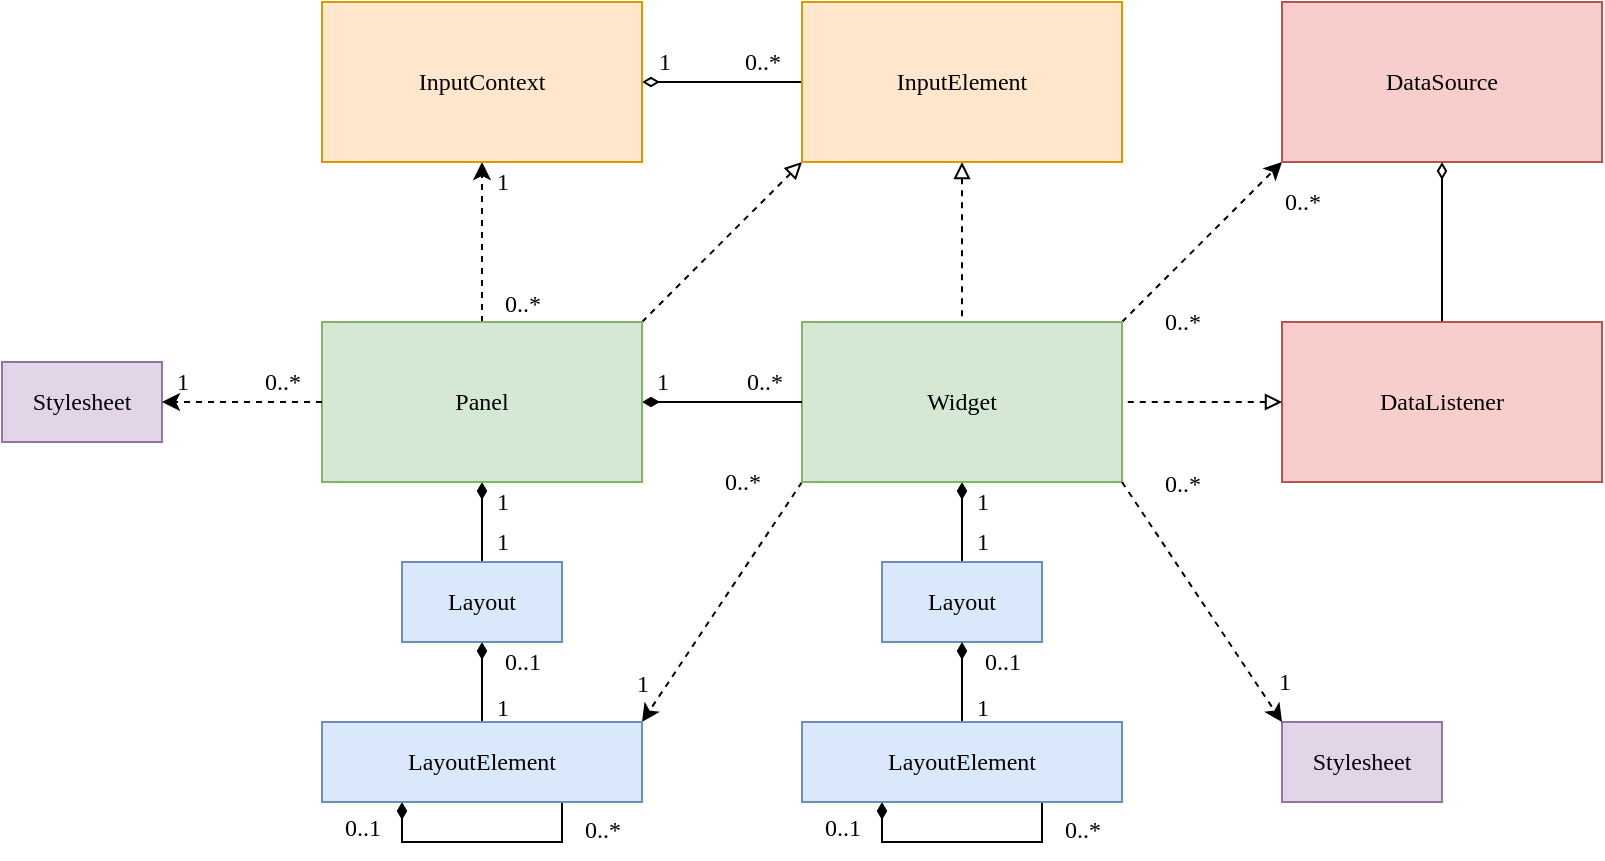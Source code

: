 <mxfile>
    <diagram id="cD52tqRjU22jmfu8s6Lm" name="Page-1">
        <mxGraphModel dx="1840" dy="1625" grid="1" gridSize="10" guides="1" tooltips="1" connect="1" arrows="1" fold="1" page="1" pageScale="1" pageWidth="850" pageHeight="1100" math="0" shadow="0">
            <root>
                <mxCell id="0"/>
                <mxCell id="1" parent="0"/>
                <mxCell id="203" style="edgeStyle=none;rounded=0;html=1;exitX=0.5;exitY=1;exitDx=0;exitDy=0;entryX=0.5;entryY=0;entryDx=0;entryDy=0;startArrow=diamondThin;startFill=1;endArrow=none;endFill=0;" parent="1" source="194" target="197" edge="1">
                    <mxGeometry relative="1" as="geometry"/>
                </mxCell>
                <mxCell id="219" value="1" style="edgeLabel;html=1;align=center;verticalAlign=middle;resizable=0;points=[];fontSize=12;fontFamily=Lucida Console;" parent="203" vertex="1" connectable="0">
                    <mxGeometry x="0.233" relative="1" as="geometry">
                        <mxPoint x="10" y="-15" as="offset"/>
                    </mxGeometry>
                </mxCell>
                <mxCell id="220" value="1" style="edgeLabel;html=1;align=center;verticalAlign=middle;resizable=0;points=[];fontSize=12;fontFamily=Lucida Console;" parent="203" vertex="1" connectable="0">
                    <mxGeometry x="0.297" y="-2" relative="1" as="geometry">
                        <mxPoint x="12" y="4" as="offset"/>
                    </mxGeometry>
                </mxCell>
                <mxCell id="204" style="edgeStyle=none;rounded=0;html=1;exitX=0;exitY=1;exitDx=0;exitDy=0;entryX=1;entryY=0;entryDx=0;entryDy=0;startArrow=none;startFill=0;endArrow=classic;endFill=1;dashed=1;" parent="1" source="194" target="231" edge="1">
                    <mxGeometry relative="1" as="geometry"/>
                </mxCell>
                <mxCell id="252" value="&lt;font face=&quot;Lucida Console&quot; style=&quot;font-size: 12px&quot;&gt;0..*&lt;/font&gt;" style="edgeLabel;html=1;align=center;verticalAlign=middle;resizable=0;points=[];" vertex="1" connectable="0" parent="204">
                    <mxGeometry x="-0.754" y="2" relative="1" as="geometry">
                        <mxPoint x="-22" y="-16" as="offset"/>
                    </mxGeometry>
                </mxCell>
                <mxCell id="253" value="1" style="edgeLabel;html=1;align=center;verticalAlign=middle;resizable=0;points=[];fontSize=12;fontFamily=Lucida Console;" vertex="1" connectable="0" parent="204">
                    <mxGeometry x="0.621" relative="1" as="geometry">
                        <mxPoint x="-15" y="3" as="offset"/>
                    </mxGeometry>
                </mxCell>
                <mxCell id="207" style="edgeStyle=none;rounded=0;html=1;exitX=1;exitY=0;exitDx=0;exitDy=0;entryX=0;entryY=1;entryDx=0;entryDy=0;dashed=1;startArrow=none;startFill=0;endArrow=classic;endFill=1;" parent="1" source="194" target="206" edge="1">
                    <mxGeometry relative="1" as="geometry"/>
                </mxCell>
                <mxCell id="227" value="0..*" style="edgeLabel;html=1;align=center;verticalAlign=middle;resizable=0;points=[];fontSize=12;fontFamily=Lucida Console;" parent="207" vertex="1" connectable="0">
                    <mxGeometry x="-0.797" relative="1" as="geometry">
                        <mxPoint x="22" y="8" as="offset"/>
                    </mxGeometry>
                </mxCell>
                <mxCell id="228" value="0..*" style="edgeLabel;html=1;align=center;verticalAlign=middle;resizable=0;points=[];fontSize=12;fontFamily=Lucida Console;" parent="207" vertex="1" connectable="0">
                    <mxGeometry x="0.543" relative="1" as="geometry">
                        <mxPoint x="28" y="2" as="offset"/>
                    </mxGeometry>
                </mxCell>
                <mxCell id="194" value="Widget" style="rounded=0;whiteSpace=wrap;html=1;strokeColor=#82b366;fillColor=#d5e8d4;perimeterSpacing=0;fontFamily=Lucida Console;" parent="1" vertex="1">
                    <mxGeometry y="40" width="160" height="80" as="geometry"/>
                </mxCell>
                <mxCell id="201" style="edgeStyle=none;html=1;exitX=1;exitY=0.5;exitDx=0;exitDy=0;entryX=0;entryY=0.5;entryDx=0;entryDy=0;rounded=0;startArrow=diamondThin;startFill=1;endArrow=none;endFill=0;" parent="1" source="195" target="194" edge="1">
                    <mxGeometry relative="1" as="geometry"/>
                </mxCell>
                <mxCell id="229" value="1" style="edgeLabel;html=1;align=center;verticalAlign=middle;resizable=0;points=[];fontSize=12;fontFamily=Lucida Console;" parent="201" vertex="1" connectable="0">
                    <mxGeometry x="-0.25" y="1" relative="1" as="geometry">
                        <mxPoint x="-20" y="-9" as="offset"/>
                    </mxGeometry>
                </mxCell>
                <mxCell id="230" value="0..*" style="edgeLabel;html=1;align=center;verticalAlign=middle;resizable=0;points=[];fontSize=12;fontFamily=Lucida Console;" parent="201" vertex="1" connectable="0">
                    <mxGeometry x="0.311" relative="1" as="geometry">
                        <mxPoint x="8" y="-10" as="offset"/>
                    </mxGeometry>
                </mxCell>
                <mxCell id="202" style="edgeStyle=none;rounded=0;html=1;exitX=0.5;exitY=1;exitDx=0;exitDy=0;entryX=0.5;entryY=0;entryDx=0;entryDy=0;startArrow=diamondThin;startFill=1;endArrow=none;endFill=0;" parent="1" source="195" target="196" edge="1">
                    <mxGeometry relative="1" as="geometry"/>
                </mxCell>
                <mxCell id="217" value="&lt;font face=&quot;Lucida Console&quot; style=&quot;font-size: 12px&quot;&gt;1&lt;/font&gt;" style="edgeLabel;html=1;align=center;verticalAlign=middle;resizable=0;points=[];" parent="202" vertex="1" connectable="0">
                    <mxGeometry x="0.212" y="1" relative="1" as="geometry">
                        <mxPoint x="9" y="-14" as="offset"/>
                    </mxGeometry>
                </mxCell>
                <mxCell id="218" value="1" style="edgeLabel;html=1;align=center;verticalAlign=middle;resizable=0;points=[];fontSize=12;fontFamily=Lucida Console;" parent="202" vertex="1" connectable="0">
                    <mxGeometry x="0.276" y="2" relative="1" as="geometry">
                        <mxPoint x="8" y="4" as="offset"/>
                    </mxGeometry>
                </mxCell>
                <mxCell id="208" style="edgeStyle=none;rounded=0;html=1;exitX=0.5;exitY=0;exitDx=0;exitDy=0;entryX=0.5;entryY=1;entryDx=0;entryDy=0;dashed=1;startArrow=none;startFill=0;endArrow=classic;endFill=1;" parent="1" source="195" target="205" edge="1">
                    <mxGeometry relative="1" as="geometry"/>
                </mxCell>
                <mxCell id="225" value="0..*" style="edgeLabel;html=1;align=center;verticalAlign=middle;resizable=0;points=[];fontSize=12;fontFamily=Lucida Console;" parent="208" vertex="1" connectable="0">
                    <mxGeometry x="-0.808" relative="1" as="geometry">
                        <mxPoint x="20" y="-2" as="offset"/>
                    </mxGeometry>
                </mxCell>
                <mxCell id="226" value="1" style="edgeLabel;html=1;align=center;verticalAlign=middle;resizable=0;points=[];fontSize=12;fontFamily=Lucida Console;" parent="208" vertex="1" connectable="0">
                    <mxGeometry x="0.681" y="-1" relative="1" as="geometry">
                        <mxPoint x="9" y="-3" as="offset"/>
                    </mxGeometry>
                </mxCell>
                <mxCell id="246" style="edgeStyle=none;rounded=0;html=1;exitX=0;exitY=1;exitDx=0;exitDy=0;entryX=1;entryY=0;entryDx=0;entryDy=0;fontFamily=Lucida Console;fontSize=12;startArrow=block;startFill=0;endArrow=none;endFill=0;dashed=1;" parent="1" source="210" target="195" edge="1">
                    <mxGeometry relative="1" as="geometry"/>
                </mxCell>
                <mxCell id="195" value="Panel" style="rounded=0;whiteSpace=wrap;html=1;strokeColor=#82b366;fillColor=#d5e8d4;perimeterSpacing=0;fontFamily=Lucida Console;" parent="1" vertex="1">
                    <mxGeometry x="-240" y="40" width="160" height="80" as="geometry"/>
                </mxCell>
                <mxCell id="232" style="edgeStyle=none;rounded=0;html=1;exitX=0.5;exitY=1;exitDx=0;exitDy=0;entryX=0.5;entryY=0;entryDx=0;entryDy=0;fontFamily=Lucida Console;fontSize=12;startArrow=diamondThin;startFill=1;endArrow=none;endFill=0;" parent="1" source="196" target="231" edge="1">
                    <mxGeometry relative="1" as="geometry"/>
                </mxCell>
                <mxCell id="234" value="0..1" style="edgeLabel;html=1;align=center;verticalAlign=middle;resizable=0;points=[];fontSize=12;fontFamily=Lucida Console;" parent="232" vertex="1" connectable="0">
                    <mxGeometry x="0.397" y="-2" relative="1" as="geometry">
                        <mxPoint x="22" y="-18" as="offset"/>
                    </mxGeometry>
                </mxCell>
                <mxCell id="235" value="1" style="edgeLabel;html=1;align=center;verticalAlign=middle;resizable=0;points=[];fontSize=12;fontFamily=Lucida Console;" parent="232" vertex="1" connectable="0">
                    <mxGeometry x="0.625" relative="1" as="geometry">
                        <mxPoint x="10" as="offset"/>
                    </mxGeometry>
                </mxCell>
                <mxCell id="196" value="Layout" style="rounded=0;whiteSpace=wrap;html=1;strokeColor=#6c8ebf;fillColor=#dae8fc;perimeterSpacing=0;fontFamily=Lucida Console;" parent="1" vertex="1">
                    <mxGeometry x="-200" y="160" width="80" height="40" as="geometry"/>
                </mxCell>
                <mxCell id="197" value="Layout" style="rounded=0;whiteSpace=wrap;html=1;strokeColor=#6c8ebf;fillColor=#dae8fc;perimeterSpacing=0;fontFamily=Lucida Console;" parent="1" vertex="1">
                    <mxGeometry x="40" y="160" width="80" height="40" as="geometry"/>
                </mxCell>
                <mxCell id="199" value="Stylesheet" style="rounded=0;whiteSpace=wrap;html=1;strokeColor=#9673a6;fillColor=#e1d5e7;perimeterSpacing=0;fontFamily=Lucida Console;" parent="1" vertex="1">
                    <mxGeometry x="240" y="240" width="80" height="40" as="geometry"/>
                </mxCell>
                <mxCell id="211" style="edgeStyle=none;rounded=0;html=1;exitX=1;exitY=0.5;exitDx=0;exitDy=0;entryX=0;entryY=0.5;entryDx=0;entryDy=0;startArrow=diamondThin;startFill=0;endArrow=none;endFill=0;" parent="1" source="205" target="210" edge="1">
                    <mxGeometry relative="1" as="geometry"/>
                </mxCell>
                <mxCell id="247" value="1" style="edgeLabel;html=1;align=center;verticalAlign=middle;resizable=0;points=[];fontSize=12;fontFamily=Lucida Console;" parent="211" vertex="1" connectable="0">
                    <mxGeometry x="-0.568" y="-1" relative="1" as="geometry">
                        <mxPoint x="-7" y="-11" as="offset"/>
                    </mxGeometry>
                </mxCell>
                <mxCell id="248" value="0..*" style="edgeLabel;html=1;align=center;verticalAlign=middle;resizable=0;points=[];fontSize=12;fontFamily=Lucida Console;" parent="211" vertex="1" connectable="0">
                    <mxGeometry x="0.468" y="1" relative="1" as="geometry">
                        <mxPoint x="1" y="-9" as="offset"/>
                    </mxGeometry>
                </mxCell>
                <mxCell id="205" value="InputContext" style="rounded=0;whiteSpace=wrap;html=1;strokeColor=#d79b00;fillColor=#ffe6cc;perimeterSpacing=0;fontFamily=Lucida Console;" parent="1" vertex="1">
                    <mxGeometry x="-240" y="-120" width="160" height="80" as="geometry"/>
                </mxCell>
                <mxCell id="206" value="DataSource" style="rounded=0;whiteSpace=wrap;html=1;strokeColor=#b85450;fillColor=#f8cecc;perimeterSpacing=0;fontFamily=Lucida Console;" parent="1" vertex="1">
                    <mxGeometry x="240" y="-120" width="160" height="80" as="geometry"/>
                </mxCell>
                <mxCell id="245" style="edgeStyle=none;rounded=0;html=1;exitX=0.5;exitY=1;exitDx=0;exitDy=0;entryX=0.5;entryY=0;entryDx=0;entryDy=0;fontFamily=Lucida Console;fontSize=12;startArrow=block;startFill=0;endArrow=none;endFill=0;dashed=1;" parent="1" source="210" target="194" edge="1">
                    <mxGeometry relative="1" as="geometry"/>
                </mxCell>
                <mxCell id="210" value="InputElement" style="rounded=0;whiteSpace=wrap;html=1;strokeColor=#d79b00;fillColor=#ffe6cc;perimeterSpacing=0;fontFamily=Lucida Console;" parent="1" vertex="1">
                    <mxGeometry y="-120" width="160" height="80" as="geometry"/>
                </mxCell>
                <mxCell id="212" style="edgeStyle=none;rounded=0;html=1;exitX=1;exitY=1;exitDx=0;exitDy=0;entryX=0;entryY=0;entryDx=0;entryDy=0;dashed=1;startArrow=none;startFill=0;endArrow=classic;endFill=1;" parent="1" source="194" target="199" edge="1">
                    <mxGeometry relative="1" as="geometry">
                        <mxPoint x="90" y="50.0" as="sourcePoint"/>
                        <mxPoint x="90" y="-30.0" as="targetPoint"/>
                    </mxGeometry>
                </mxCell>
                <mxCell id="221" value="0..*" style="edgeLabel;html=1;align=center;verticalAlign=middle;resizable=0;points=[];fontSize=12;fontFamily=Lucida Console;" parent="212" vertex="1" connectable="0">
                    <mxGeometry x="-0.252" y="1" relative="1" as="geometry">
                        <mxPoint x="-1" y="-44" as="offset"/>
                    </mxGeometry>
                </mxCell>
                <mxCell id="222" value="1" style="edgeLabel;html=1;align=center;verticalAlign=middle;resizable=0;points=[];fontSize=12;fontFamily=Lucida Console;labelBackgroundColor=none;" parent="212" vertex="1" connectable="0">
                    <mxGeometry x="0.491" y="1" relative="1" as="geometry">
                        <mxPoint x="20" y="11" as="offset"/>
                    </mxGeometry>
                </mxCell>
                <mxCell id="213" value="Stylesheet" style="rounded=0;whiteSpace=wrap;html=1;strokeColor=#9673a6;fillColor=#e1d5e7;perimeterSpacing=0;fontFamily=Lucida Console;" parent="1" vertex="1">
                    <mxGeometry x="-400" y="60" width="80" height="40" as="geometry"/>
                </mxCell>
                <mxCell id="216" style="edgeStyle=none;rounded=0;html=1;entryX=1;entryY=0.5;entryDx=0;entryDy=0;dashed=1;startArrow=none;startFill=0;endArrow=classic;endFill=1;exitX=0;exitY=0.5;exitDx=0;exitDy=0;" parent="1" source="195" target="213" edge="1">
                    <mxGeometry relative="1" as="geometry">
                        <mxPoint x="-260" y="120" as="sourcePoint"/>
                        <mxPoint x="210.0" y="90.0" as="targetPoint"/>
                    </mxGeometry>
                </mxCell>
                <mxCell id="223" value="0..*" style="edgeLabel;html=1;align=center;verticalAlign=middle;resizable=0;points=[];fontSize=12;fontFamily=Lucida Console;" parent="216" vertex="1" connectable="0">
                    <mxGeometry x="-0.271" relative="1" as="geometry">
                        <mxPoint x="9" y="-10" as="offset"/>
                    </mxGeometry>
                </mxCell>
                <mxCell id="224" value="1" style="edgeLabel;html=1;align=center;verticalAlign=middle;resizable=0;points=[];fontSize=12;fontFamily=Lucida Console;labelBackgroundColor=none;" parent="216" vertex="1" connectable="0">
                    <mxGeometry x="0.403" y="-1" relative="1" as="geometry">
                        <mxPoint x="-14" y="-9" as="offset"/>
                    </mxGeometry>
                </mxCell>
                <mxCell id="233" style="edgeStyle=none;html=1;exitX=0.25;exitY=1;exitDx=0;exitDy=0;fontFamily=Lucida Console;fontSize=12;startArrow=diamondThin;startFill=1;endArrow=none;endFill=0;entryX=0.75;entryY=1;entryDx=0;entryDy=0;rounded=0;" parent="1" source="231" target="231" edge="1">
                    <mxGeometry relative="1" as="geometry">
                        <mxPoint x="-170" y="320" as="targetPoint"/>
                        <Array as="points">
                            <mxPoint x="-200" y="300"/>
                            <mxPoint x="-120" y="300"/>
                        </Array>
                    </mxGeometry>
                </mxCell>
                <mxCell id="236" value="0..1" style="edgeLabel;html=1;align=center;verticalAlign=middle;resizable=0;points=[];fontSize=12;fontFamily=Lucida Console;" parent="233" vertex="1" connectable="0">
                    <mxGeometry x="-0.736" relative="1" as="geometry">
                        <mxPoint x="-20" y="-3" as="offset"/>
                    </mxGeometry>
                </mxCell>
                <mxCell id="237" value="0..*" style="edgeLabel;html=1;align=center;verticalAlign=middle;resizable=0;points=[];fontSize=12;fontFamily=Lucida Console;" parent="233" vertex="1" connectable="0">
                    <mxGeometry x="0.694" relative="1" as="geometry">
                        <mxPoint x="20" y="-5" as="offset"/>
                    </mxGeometry>
                </mxCell>
                <mxCell id="231" value="LayoutElement" style="rounded=0;whiteSpace=wrap;html=1;strokeColor=#6c8ebf;fillColor=#dae8fc;perimeterSpacing=0;fontFamily=Lucida Console;" parent="1" vertex="1">
                    <mxGeometry x="-240" y="240" width="160" height="40" as="geometry"/>
                </mxCell>
                <mxCell id="238" style="edgeStyle=none;rounded=0;html=1;entryX=0.5;entryY=0;entryDx=0;entryDy=0;fontFamily=Lucida Console;fontSize=12;startArrow=diamondThin;startFill=1;endArrow=none;endFill=0;exitX=0.5;exitY=1;exitDx=0;exitDy=0;" parent="1" source="197" target="244" edge="1">
                    <mxGeometry relative="1" as="geometry">
                        <mxPoint x="60" y="210" as="sourcePoint"/>
                    </mxGeometry>
                </mxCell>
                <mxCell id="239" value="0..1" style="edgeLabel;html=1;align=center;verticalAlign=middle;resizable=0;points=[];fontSize=12;fontFamily=Lucida Console;" parent="238" vertex="1" connectable="0">
                    <mxGeometry x="0.397" y="-2" relative="1" as="geometry">
                        <mxPoint x="22" y="-18" as="offset"/>
                    </mxGeometry>
                </mxCell>
                <mxCell id="240" value="1" style="edgeLabel;html=1;align=center;verticalAlign=middle;resizable=0;points=[];fontSize=12;fontFamily=Lucida Console;" parent="238" vertex="1" connectable="0">
                    <mxGeometry x="0.625" relative="1" as="geometry">
                        <mxPoint x="10" as="offset"/>
                    </mxGeometry>
                </mxCell>
                <mxCell id="241" style="edgeStyle=none;html=1;exitX=0.25;exitY=1;exitDx=0;exitDy=0;fontFamily=Lucida Console;fontSize=12;startArrow=diamondThin;startFill=1;endArrow=none;endFill=0;entryX=0.75;entryY=1;entryDx=0;entryDy=0;rounded=0;" parent="1" source="244" target="244" edge="1">
                    <mxGeometry relative="1" as="geometry">
                        <mxPoint x="70" y="320" as="targetPoint"/>
                        <Array as="points">
                            <mxPoint x="40" y="300"/>
                            <mxPoint x="120" y="300"/>
                        </Array>
                    </mxGeometry>
                </mxCell>
                <mxCell id="242" value="0..1" style="edgeLabel;html=1;align=center;verticalAlign=middle;resizable=0;points=[];fontSize=12;fontFamily=Lucida Console;" parent="241" vertex="1" connectable="0">
                    <mxGeometry x="-0.736" relative="1" as="geometry">
                        <mxPoint x="-20" y="-3" as="offset"/>
                    </mxGeometry>
                </mxCell>
                <mxCell id="243" value="0..*" style="edgeLabel;html=1;align=center;verticalAlign=middle;resizable=0;points=[];fontSize=12;fontFamily=Lucida Console;" parent="241" vertex="1" connectable="0">
                    <mxGeometry x="0.694" relative="1" as="geometry">
                        <mxPoint x="20" y="-5" as="offset"/>
                    </mxGeometry>
                </mxCell>
                <mxCell id="244" value="LayoutElement" style="rounded=0;whiteSpace=wrap;html=1;strokeColor=#6c8ebf;fillColor=#dae8fc;perimeterSpacing=0;fontFamily=Lucida Console;" parent="1" vertex="1">
                    <mxGeometry y="240" width="160" height="40" as="geometry"/>
                </mxCell>
                <mxCell id="250" style="edgeStyle=none;rounded=0;html=1;fontFamily=Lucida Console;fontSize=12;startArrow=none;startFill=0;endArrow=diamondThin;endFill=0;entryX=0.5;entryY=1;entryDx=0;entryDy=0;exitX=0.5;exitY=0;exitDx=0;exitDy=0;" parent="1" source="249" target="206" edge="1">
                    <mxGeometry relative="1" as="geometry">
                        <mxPoint x="420" y="-60" as="sourcePoint"/>
                        <mxPoint x="440" y="-60" as="targetPoint"/>
                    </mxGeometry>
                </mxCell>
                <mxCell id="249" value="DataListener" style="rounded=0;whiteSpace=wrap;html=1;strokeColor=#b85450;fillColor=#f8cecc;perimeterSpacing=0;fontFamily=Lucida Console;" parent="1" vertex="1">
                    <mxGeometry x="240" y="40" width="160" height="80" as="geometry"/>
                </mxCell>
                <mxCell id="251" style="edgeStyle=none;rounded=0;html=1;exitX=0;exitY=0.5;exitDx=0;exitDy=0;entryX=1;entryY=0.5;entryDx=0;entryDy=0;fontFamily=Lucida Console;fontSize=12;startArrow=block;startFill=0;endArrow=none;endFill=0;dashed=1;" parent="1" source="249" target="194" edge="1">
                    <mxGeometry relative="1" as="geometry">
                        <mxPoint x="90.0" y="-30" as="sourcePoint"/>
                        <mxPoint x="90.0" y="50" as="targetPoint"/>
                    </mxGeometry>
                </mxCell>
            </root>
        </mxGraphModel>
    </diagram>
</mxfile>